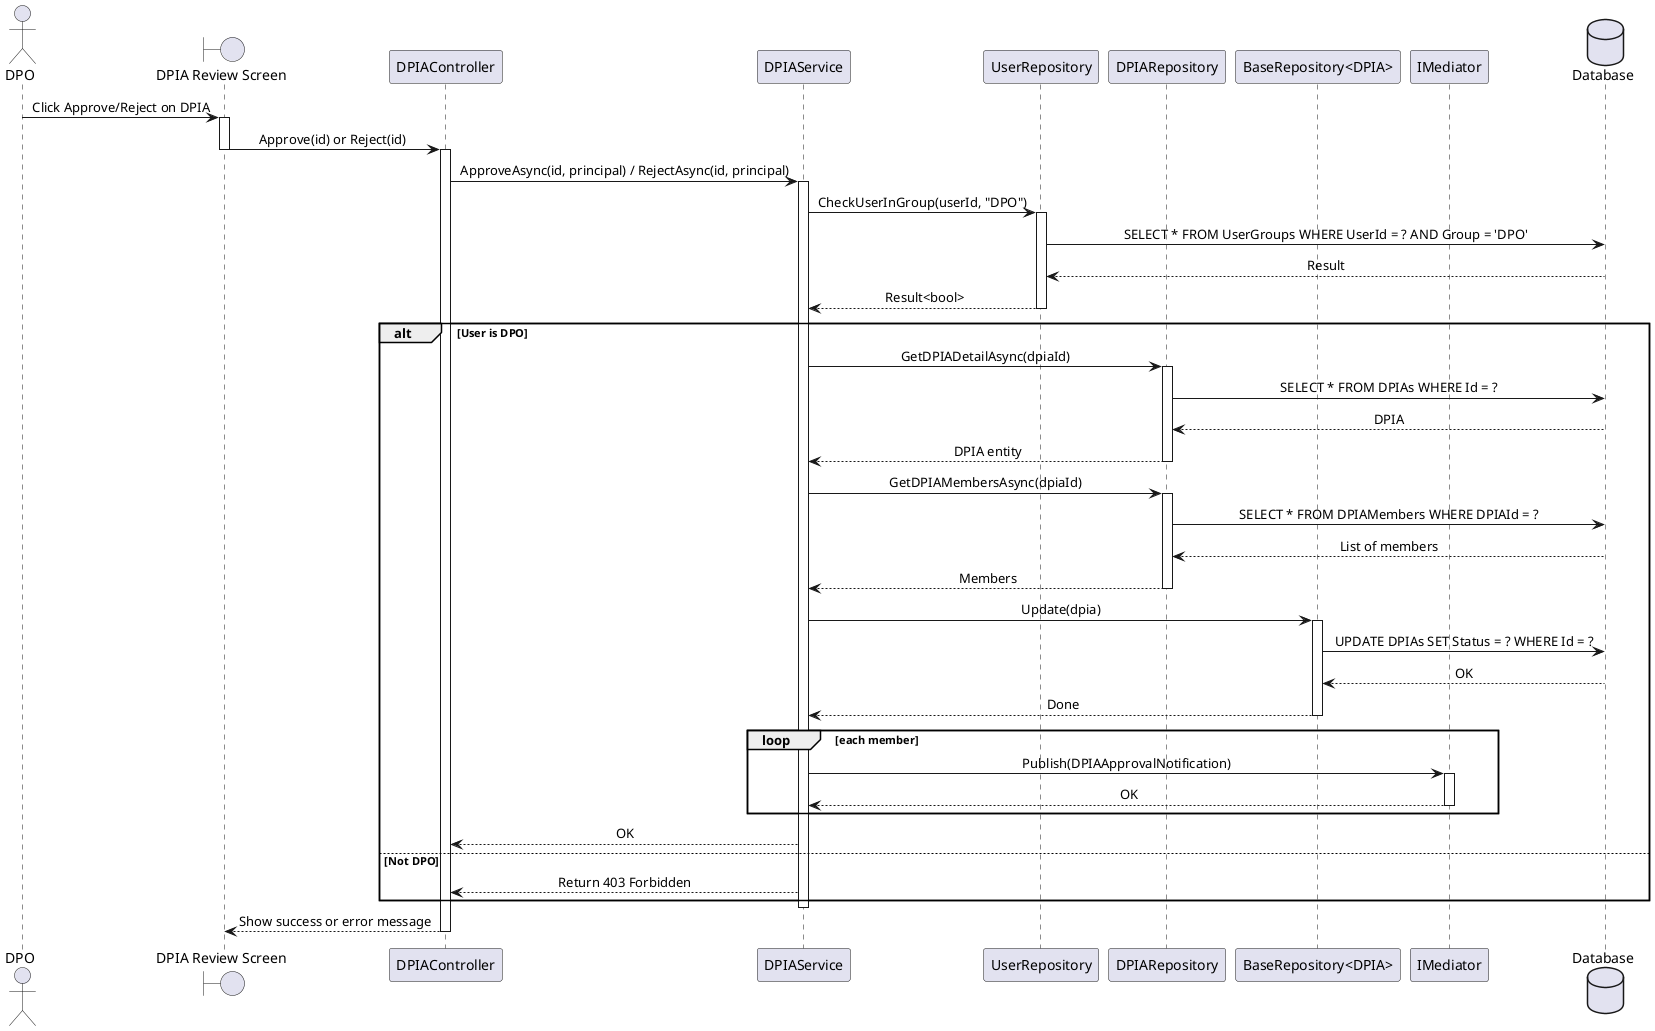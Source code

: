 @startuml
skinparam classAttributeIconSize 0
skinparam defaultTextAlignment center

actor DPO
boundary "DPIA Review Screen" as Screen
participant "DPIAController" as Controller
participant "DPIAService" as Service
participant "UserRepository" as UserRepo
participant "DPIARepository" as DPIARepo
participant "BaseRepository<DPIA>" as BaseRepo
participant "IMediator" as Mediator
database "Database" as DB

DPO -> Screen : Click Approve/Reject on DPIA
activate Screen
Screen -> Controller : Approve(id) or Reject(id)
deactivate Screen
activate Controller

Controller -> Service : ApproveAsync(id, principal) / RejectAsync(id, principal)
activate Service

Service -> UserRepo : CheckUserInGroup(userId, "DPO")
activate UserRepo
UserRepo -> DB : SELECT * FROM UserGroups WHERE UserId = ? AND Group = 'DPO'
DB --> UserRepo : Result
UserRepo --> Service : Result<bool>
deactivate UserRepo

alt User is DPO
    Service -> DPIARepo : GetDPIADetailAsync(dpiaId)
    activate DPIARepo
    DPIARepo -> DB : SELECT * FROM DPIAs WHERE Id = ?
    DB --> DPIARepo : DPIA
    DPIARepo --> Service : DPIA entity
    deactivate DPIARepo

    Service -> DPIARepo : GetDPIAMembersAsync(dpiaId)
    activate DPIARepo
    DPIARepo -> DB : SELECT * FROM DPIAMembers WHERE DPIAId = ?
    DB --> DPIARepo : List of members
    DPIARepo --> Service : Members
    deactivate DPIARepo

    ' === Update DPIA status ===
    Service -> BaseRepo : Update(dpia)
    activate BaseRepo
    BaseRepo -> DB : UPDATE DPIAs SET Status = ? WHERE Id = ?
    DB --> BaseRepo : OK
    BaseRepo --> Service : Done
    deactivate BaseRepo

    ' === Notify DPIA Members ===
    loop each member
        Service -> Mediator : Publish(DPIAApprovalNotification)
        activate Mediator
        Mediator --> Service : OK
        deactivate Mediator
    end

    Service --> Controller : OK
else Not DPO
    Service --> Controller : Return 403 Forbidden
end
deactivate Service

Controller --> Screen : Show success or error message
deactivate Controller
@enduml
